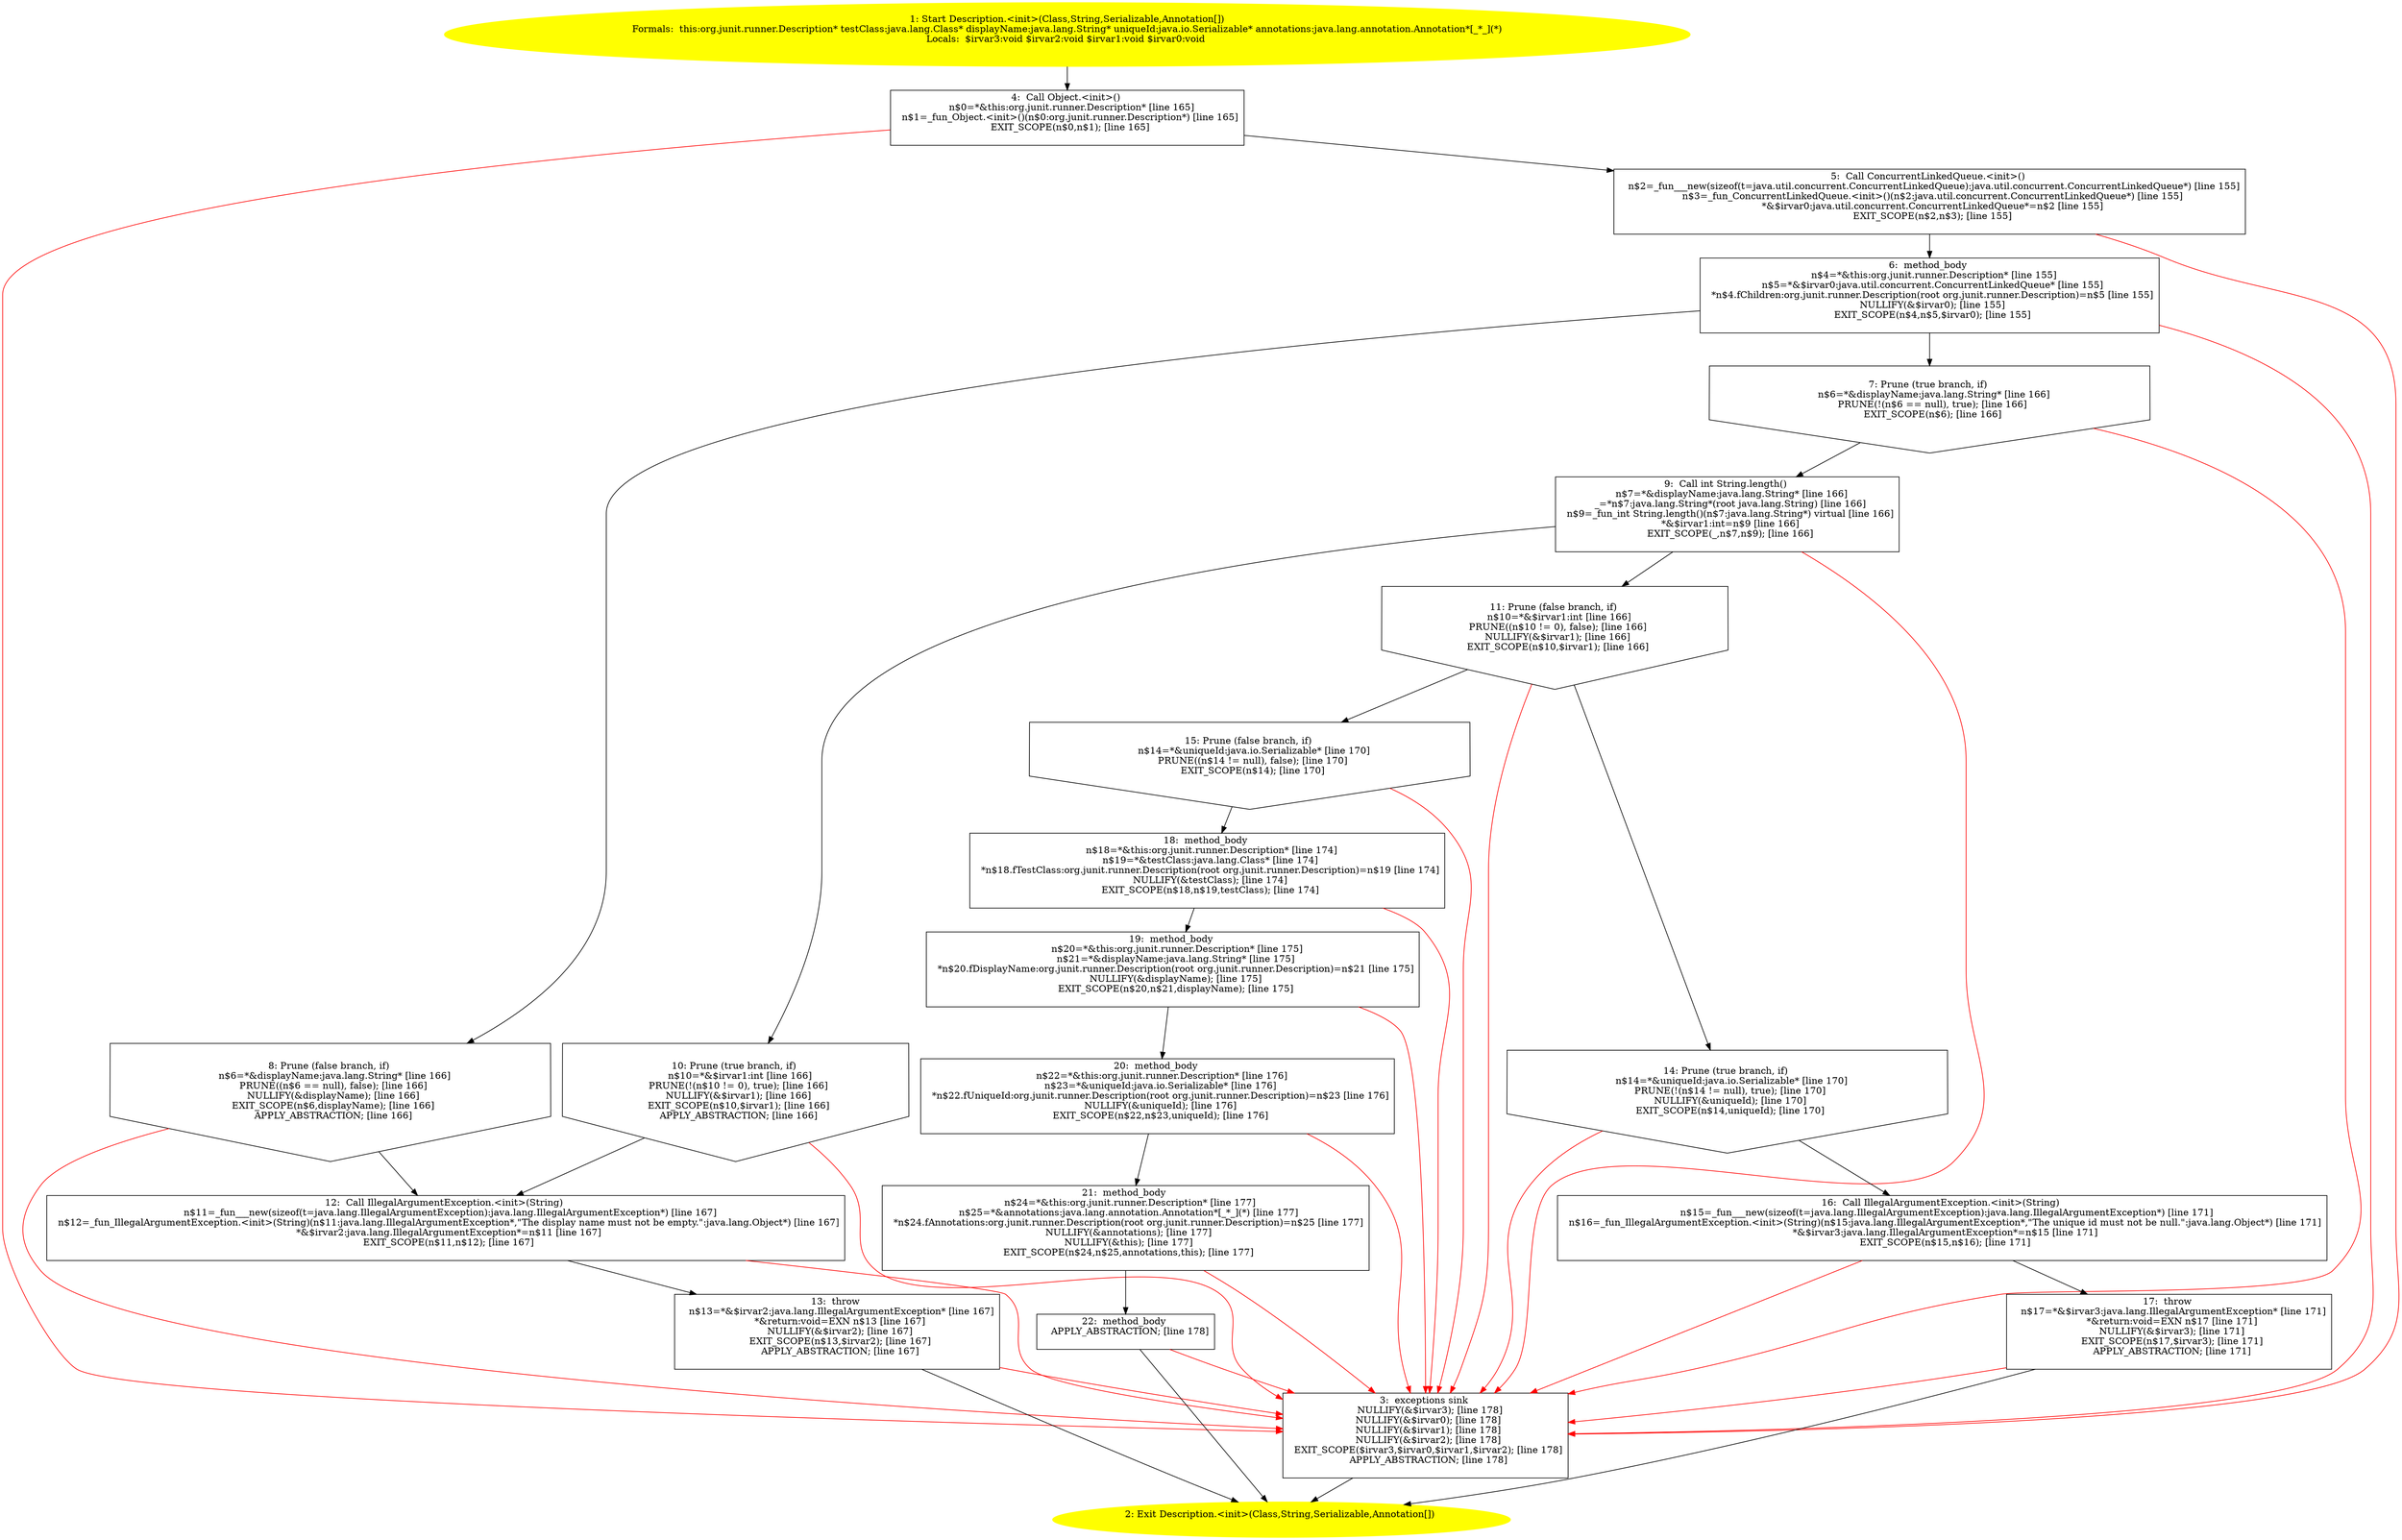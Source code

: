 /* @generated */
digraph cfg {
"org.junit.runner.Description.<init>(java.lang.Class,java.lang.String,java.io.Serializable,java.lang..d02d9815e8834a00cdbc122fe87bc07a_1" [label="1: Start Description.<init>(Class,String,Serializable,Annotation[])\nFormals:  this:org.junit.runner.Description* testClass:java.lang.Class* displayName:java.lang.String* uniqueId:java.io.Serializable* annotations:java.lang.annotation.Annotation*[_*_](*)\nLocals:  $irvar3:void $irvar2:void $irvar1:void $irvar0:void \n  " color=yellow style=filled]
	

	 "org.junit.runner.Description.<init>(java.lang.Class,java.lang.String,java.io.Serializable,java.lang..d02d9815e8834a00cdbc122fe87bc07a_1" -> "org.junit.runner.Description.<init>(java.lang.Class,java.lang.String,java.io.Serializable,java.lang..d02d9815e8834a00cdbc122fe87bc07a_4" ;
"org.junit.runner.Description.<init>(java.lang.Class,java.lang.String,java.io.Serializable,java.lang..d02d9815e8834a00cdbc122fe87bc07a_2" [label="2: Exit Description.<init>(Class,String,Serializable,Annotation[]) \n  " color=yellow style=filled]
	

"org.junit.runner.Description.<init>(java.lang.Class,java.lang.String,java.io.Serializable,java.lang..d02d9815e8834a00cdbc122fe87bc07a_3" [label="3:  exceptions sink \n   NULLIFY(&$irvar3); [line 178]\n  NULLIFY(&$irvar0); [line 178]\n  NULLIFY(&$irvar1); [line 178]\n  NULLIFY(&$irvar2); [line 178]\n  EXIT_SCOPE($irvar3,$irvar0,$irvar1,$irvar2); [line 178]\n  APPLY_ABSTRACTION; [line 178]\n " shape="box"]
	

	 "org.junit.runner.Description.<init>(java.lang.Class,java.lang.String,java.io.Serializable,java.lang..d02d9815e8834a00cdbc122fe87bc07a_3" -> "org.junit.runner.Description.<init>(java.lang.Class,java.lang.String,java.io.Serializable,java.lang..d02d9815e8834a00cdbc122fe87bc07a_2" ;
"org.junit.runner.Description.<init>(java.lang.Class,java.lang.String,java.io.Serializable,java.lang..d02d9815e8834a00cdbc122fe87bc07a_4" [label="4:  Call Object.<init>() \n   n$0=*&this:org.junit.runner.Description* [line 165]\n  n$1=_fun_Object.<init>()(n$0:org.junit.runner.Description*) [line 165]\n  EXIT_SCOPE(n$0,n$1); [line 165]\n " shape="box"]
	

	 "org.junit.runner.Description.<init>(java.lang.Class,java.lang.String,java.io.Serializable,java.lang..d02d9815e8834a00cdbc122fe87bc07a_4" -> "org.junit.runner.Description.<init>(java.lang.Class,java.lang.String,java.io.Serializable,java.lang..d02d9815e8834a00cdbc122fe87bc07a_5" ;
	 "org.junit.runner.Description.<init>(java.lang.Class,java.lang.String,java.io.Serializable,java.lang..d02d9815e8834a00cdbc122fe87bc07a_4" -> "org.junit.runner.Description.<init>(java.lang.Class,java.lang.String,java.io.Serializable,java.lang..d02d9815e8834a00cdbc122fe87bc07a_3" [color="red" ];
"org.junit.runner.Description.<init>(java.lang.Class,java.lang.String,java.io.Serializable,java.lang..d02d9815e8834a00cdbc122fe87bc07a_5" [label="5:  Call ConcurrentLinkedQueue.<init>() \n   n$2=_fun___new(sizeof(t=java.util.concurrent.ConcurrentLinkedQueue):java.util.concurrent.ConcurrentLinkedQueue*) [line 155]\n  n$3=_fun_ConcurrentLinkedQueue.<init>()(n$2:java.util.concurrent.ConcurrentLinkedQueue*) [line 155]\n  *&$irvar0:java.util.concurrent.ConcurrentLinkedQueue*=n$2 [line 155]\n  EXIT_SCOPE(n$2,n$3); [line 155]\n " shape="box"]
	

	 "org.junit.runner.Description.<init>(java.lang.Class,java.lang.String,java.io.Serializable,java.lang..d02d9815e8834a00cdbc122fe87bc07a_5" -> "org.junit.runner.Description.<init>(java.lang.Class,java.lang.String,java.io.Serializable,java.lang..d02d9815e8834a00cdbc122fe87bc07a_6" ;
	 "org.junit.runner.Description.<init>(java.lang.Class,java.lang.String,java.io.Serializable,java.lang..d02d9815e8834a00cdbc122fe87bc07a_5" -> "org.junit.runner.Description.<init>(java.lang.Class,java.lang.String,java.io.Serializable,java.lang..d02d9815e8834a00cdbc122fe87bc07a_3" [color="red" ];
"org.junit.runner.Description.<init>(java.lang.Class,java.lang.String,java.io.Serializable,java.lang..d02d9815e8834a00cdbc122fe87bc07a_6" [label="6:  method_body \n   n$4=*&this:org.junit.runner.Description* [line 155]\n  n$5=*&$irvar0:java.util.concurrent.ConcurrentLinkedQueue* [line 155]\n  *n$4.fChildren:org.junit.runner.Description(root org.junit.runner.Description)=n$5 [line 155]\n  NULLIFY(&$irvar0); [line 155]\n  EXIT_SCOPE(n$4,n$5,$irvar0); [line 155]\n " shape="box"]
	

	 "org.junit.runner.Description.<init>(java.lang.Class,java.lang.String,java.io.Serializable,java.lang..d02d9815e8834a00cdbc122fe87bc07a_6" -> "org.junit.runner.Description.<init>(java.lang.Class,java.lang.String,java.io.Serializable,java.lang..d02d9815e8834a00cdbc122fe87bc07a_7" ;
	 "org.junit.runner.Description.<init>(java.lang.Class,java.lang.String,java.io.Serializable,java.lang..d02d9815e8834a00cdbc122fe87bc07a_6" -> "org.junit.runner.Description.<init>(java.lang.Class,java.lang.String,java.io.Serializable,java.lang..d02d9815e8834a00cdbc122fe87bc07a_8" ;
	 "org.junit.runner.Description.<init>(java.lang.Class,java.lang.String,java.io.Serializable,java.lang..d02d9815e8834a00cdbc122fe87bc07a_6" -> "org.junit.runner.Description.<init>(java.lang.Class,java.lang.String,java.io.Serializable,java.lang..d02d9815e8834a00cdbc122fe87bc07a_3" [color="red" ];
"org.junit.runner.Description.<init>(java.lang.Class,java.lang.String,java.io.Serializable,java.lang..d02d9815e8834a00cdbc122fe87bc07a_7" [label="7: Prune (true branch, if) \n   n$6=*&displayName:java.lang.String* [line 166]\n  PRUNE(!(n$6 == null), true); [line 166]\n  EXIT_SCOPE(n$6); [line 166]\n " shape="invhouse"]
	

	 "org.junit.runner.Description.<init>(java.lang.Class,java.lang.String,java.io.Serializable,java.lang..d02d9815e8834a00cdbc122fe87bc07a_7" -> "org.junit.runner.Description.<init>(java.lang.Class,java.lang.String,java.io.Serializable,java.lang..d02d9815e8834a00cdbc122fe87bc07a_9" ;
	 "org.junit.runner.Description.<init>(java.lang.Class,java.lang.String,java.io.Serializable,java.lang..d02d9815e8834a00cdbc122fe87bc07a_7" -> "org.junit.runner.Description.<init>(java.lang.Class,java.lang.String,java.io.Serializable,java.lang..d02d9815e8834a00cdbc122fe87bc07a_3" [color="red" ];
"org.junit.runner.Description.<init>(java.lang.Class,java.lang.String,java.io.Serializable,java.lang..d02d9815e8834a00cdbc122fe87bc07a_8" [label="8: Prune (false branch, if) \n   n$6=*&displayName:java.lang.String* [line 166]\n  PRUNE((n$6 == null), false); [line 166]\n  NULLIFY(&displayName); [line 166]\n  EXIT_SCOPE(n$6,displayName); [line 166]\n  APPLY_ABSTRACTION; [line 166]\n " shape="invhouse"]
	

	 "org.junit.runner.Description.<init>(java.lang.Class,java.lang.String,java.io.Serializable,java.lang..d02d9815e8834a00cdbc122fe87bc07a_8" -> "org.junit.runner.Description.<init>(java.lang.Class,java.lang.String,java.io.Serializable,java.lang..d02d9815e8834a00cdbc122fe87bc07a_12" ;
	 "org.junit.runner.Description.<init>(java.lang.Class,java.lang.String,java.io.Serializable,java.lang..d02d9815e8834a00cdbc122fe87bc07a_8" -> "org.junit.runner.Description.<init>(java.lang.Class,java.lang.String,java.io.Serializable,java.lang..d02d9815e8834a00cdbc122fe87bc07a_3" [color="red" ];
"org.junit.runner.Description.<init>(java.lang.Class,java.lang.String,java.io.Serializable,java.lang..d02d9815e8834a00cdbc122fe87bc07a_9" [label="9:  Call int String.length() \n   n$7=*&displayName:java.lang.String* [line 166]\n  _=*n$7:java.lang.String*(root java.lang.String) [line 166]\n  n$9=_fun_int String.length()(n$7:java.lang.String*) virtual [line 166]\n  *&$irvar1:int=n$9 [line 166]\n  EXIT_SCOPE(_,n$7,n$9); [line 166]\n " shape="box"]
	

	 "org.junit.runner.Description.<init>(java.lang.Class,java.lang.String,java.io.Serializable,java.lang..d02d9815e8834a00cdbc122fe87bc07a_9" -> "org.junit.runner.Description.<init>(java.lang.Class,java.lang.String,java.io.Serializable,java.lang..d02d9815e8834a00cdbc122fe87bc07a_10" ;
	 "org.junit.runner.Description.<init>(java.lang.Class,java.lang.String,java.io.Serializable,java.lang..d02d9815e8834a00cdbc122fe87bc07a_9" -> "org.junit.runner.Description.<init>(java.lang.Class,java.lang.String,java.io.Serializable,java.lang..d02d9815e8834a00cdbc122fe87bc07a_11" ;
	 "org.junit.runner.Description.<init>(java.lang.Class,java.lang.String,java.io.Serializable,java.lang..d02d9815e8834a00cdbc122fe87bc07a_9" -> "org.junit.runner.Description.<init>(java.lang.Class,java.lang.String,java.io.Serializable,java.lang..d02d9815e8834a00cdbc122fe87bc07a_3" [color="red" ];
"org.junit.runner.Description.<init>(java.lang.Class,java.lang.String,java.io.Serializable,java.lang..d02d9815e8834a00cdbc122fe87bc07a_10" [label="10: Prune (true branch, if) \n   n$10=*&$irvar1:int [line 166]\n  PRUNE(!(n$10 != 0), true); [line 166]\n  NULLIFY(&$irvar1); [line 166]\n  EXIT_SCOPE(n$10,$irvar1); [line 166]\n  APPLY_ABSTRACTION; [line 166]\n " shape="invhouse"]
	

	 "org.junit.runner.Description.<init>(java.lang.Class,java.lang.String,java.io.Serializable,java.lang..d02d9815e8834a00cdbc122fe87bc07a_10" -> "org.junit.runner.Description.<init>(java.lang.Class,java.lang.String,java.io.Serializable,java.lang..d02d9815e8834a00cdbc122fe87bc07a_12" ;
	 "org.junit.runner.Description.<init>(java.lang.Class,java.lang.String,java.io.Serializable,java.lang..d02d9815e8834a00cdbc122fe87bc07a_10" -> "org.junit.runner.Description.<init>(java.lang.Class,java.lang.String,java.io.Serializable,java.lang..d02d9815e8834a00cdbc122fe87bc07a_3" [color="red" ];
"org.junit.runner.Description.<init>(java.lang.Class,java.lang.String,java.io.Serializable,java.lang..d02d9815e8834a00cdbc122fe87bc07a_11" [label="11: Prune (false branch, if) \n   n$10=*&$irvar1:int [line 166]\n  PRUNE((n$10 != 0), false); [line 166]\n  NULLIFY(&$irvar1); [line 166]\n  EXIT_SCOPE(n$10,$irvar1); [line 166]\n " shape="invhouse"]
	

	 "org.junit.runner.Description.<init>(java.lang.Class,java.lang.String,java.io.Serializable,java.lang..d02d9815e8834a00cdbc122fe87bc07a_11" -> "org.junit.runner.Description.<init>(java.lang.Class,java.lang.String,java.io.Serializable,java.lang..d02d9815e8834a00cdbc122fe87bc07a_14" ;
	 "org.junit.runner.Description.<init>(java.lang.Class,java.lang.String,java.io.Serializable,java.lang..d02d9815e8834a00cdbc122fe87bc07a_11" -> "org.junit.runner.Description.<init>(java.lang.Class,java.lang.String,java.io.Serializable,java.lang..d02d9815e8834a00cdbc122fe87bc07a_15" ;
	 "org.junit.runner.Description.<init>(java.lang.Class,java.lang.String,java.io.Serializable,java.lang..d02d9815e8834a00cdbc122fe87bc07a_11" -> "org.junit.runner.Description.<init>(java.lang.Class,java.lang.String,java.io.Serializable,java.lang..d02d9815e8834a00cdbc122fe87bc07a_3" [color="red" ];
"org.junit.runner.Description.<init>(java.lang.Class,java.lang.String,java.io.Serializable,java.lang..d02d9815e8834a00cdbc122fe87bc07a_12" [label="12:  Call IllegalArgumentException.<init>(String) \n   n$11=_fun___new(sizeof(t=java.lang.IllegalArgumentException):java.lang.IllegalArgumentException*) [line 167]\n  n$12=_fun_IllegalArgumentException.<init>(String)(n$11:java.lang.IllegalArgumentException*,\"The display name must not be empty.\":java.lang.Object*) [line 167]\n  *&$irvar2:java.lang.IllegalArgumentException*=n$11 [line 167]\n  EXIT_SCOPE(n$11,n$12); [line 167]\n " shape="box"]
	

	 "org.junit.runner.Description.<init>(java.lang.Class,java.lang.String,java.io.Serializable,java.lang..d02d9815e8834a00cdbc122fe87bc07a_12" -> "org.junit.runner.Description.<init>(java.lang.Class,java.lang.String,java.io.Serializable,java.lang..d02d9815e8834a00cdbc122fe87bc07a_13" ;
	 "org.junit.runner.Description.<init>(java.lang.Class,java.lang.String,java.io.Serializable,java.lang..d02d9815e8834a00cdbc122fe87bc07a_12" -> "org.junit.runner.Description.<init>(java.lang.Class,java.lang.String,java.io.Serializable,java.lang..d02d9815e8834a00cdbc122fe87bc07a_3" [color="red" ];
"org.junit.runner.Description.<init>(java.lang.Class,java.lang.String,java.io.Serializable,java.lang..d02d9815e8834a00cdbc122fe87bc07a_13" [label="13:  throw \n   n$13=*&$irvar2:java.lang.IllegalArgumentException* [line 167]\n  *&return:void=EXN n$13 [line 167]\n  NULLIFY(&$irvar2); [line 167]\n  EXIT_SCOPE(n$13,$irvar2); [line 167]\n  APPLY_ABSTRACTION; [line 167]\n " shape="box"]
	

	 "org.junit.runner.Description.<init>(java.lang.Class,java.lang.String,java.io.Serializable,java.lang..d02d9815e8834a00cdbc122fe87bc07a_13" -> "org.junit.runner.Description.<init>(java.lang.Class,java.lang.String,java.io.Serializable,java.lang..d02d9815e8834a00cdbc122fe87bc07a_2" ;
	 "org.junit.runner.Description.<init>(java.lang.Class,java.lang.String,java.io.Serializable,java.lang..d02d9815e8834a00cdbc122fe87bc07a_13" -> "org.junit.runner.Description.<init>(java.lang.Class,java.lang.String,java.io.Serializable,java.lang..d02d9815e8834a00cdbc122fe87bc07a_3" [color="red" ];
"org.junit.runner.Description.<init>(java.lang.Class,java.lang.String,java.io.Serializable,java.lang..d02d9815e8834a00cdbc122fe87bc07a_14" [label="14: Prune (true branch, if) \n   n$14=*&uniqueId:java.io.Serializable* [line 170]\n  PRUNE(!(n$14 != null), true); [line 170]\n  NULLIFY(&uniqueId); [line 170]\n  EXIT_SCOPE(n$14,uniqueId); [line 170]\n " shape="invhouse"]
	

	 "org.junit.runner.Description.<init>(java.lang.Class,java.lang.String,java.io.Serializable,java.lang..d02d9815e8834a00cdbc122fe87bc07a_14" -> "org.junit.runner.Description.<init>(java.lang.Class,java.lang.String,java.io.Serializable,java.lang..d02d9815e8834a00cdbc122fe87bc07a_16" ;
	 "org.junit.runner.Description.<init>(java.lang.Class,java.lang.String,java.io.Serializable,java.lang..d02d9815e8834a00cdbc122fe87bc07a_14" -> "org.junit.runner.Description.<init>(java.lang.Class,java.lang.String,java.io.Serializable,java.lang..d02d9815e8834a00cdbc122fe87bc07a_3" [color="red" ];
"org.junit.runner.Description.<init>(java.lang.Class,java.lang.String,java.io.Serializable,java.lang..d02d9815e8834a00cdbc122fe87bc07a_15" [label="15: Prune (false branch, if) \n   n$14=*&uniqueId:java.io.Serializable* [line 170]\n  PRUNE((n$14 != null), false); [line 170]\n  EXIT_SCOPE(n$14); [line 170]\n " shape="invhouse"]
	

	 "org.junit.runner.Description.<init>(java.lang.Class,java.lang.String,java.io.Serializable,java.lang..d02d9815e8834a00cdbc122fe87bc07a_15" -> "org.junit.runner.Description.<init>(java.lang.Class,java.lang.String,java.io.Serializable,java.lang..d02d9815e8834a00cdbc122fe87bc07a_18" ;
	 "org.junit.runner.Description.<init>(java.lang.Class,java.lang.String,java.io.Serializable,java.lang..d02d9815e8834a00cdbc122fe87bc07a_15" -> "org.junit.runner.Description.<init>(java.lang.Class,java.lang.String,java.io.Serializable,java.lang..d02d9815e8834a00cdbc122fe87bc07a_3" [color="red" ];
"org.junit.runner.Description.<init>(java.lang.Class,java.lang.String,java.io.Serializable,java.lang..d02d9815e8834a00cdbc122fe87bc07a_16" [label="16:  Call IllegalArgumentException.<init>(String) \n   n$15=_fun___new(sizeof(t=java.lang.IllegalArgumentException):java.lang.IllegalArgumentException*) [line 171]\n  n$16=_fun_IllegalArgumentException.<init>(String)(n$15:java.lang.IllegalArgumentException*,\"The unique id must not be null.\":java.lang.Object*) [line 171]\n  *&$irvar3:java.lang.IllegalArgumentException*=n$15 [line 171]\n  EXIT_SCOPE(n$15,n$16); [line 171]\n " shape="box"]
	

	 "org.junit.runner.Description.<init>(java.lang.Class,java.lang.String,java.io.Serializable,java.lang..d02d9815e8834a00cdbc122fe87bc07a_16" -> "org.junit.runner.Description.<init>(java.lang.Class,java.lang.String,java.io.Serializable,java.lang..d02d9815e8834a00cdbc122fe87bc07a_17" ;
	 "org.junit.runner.Description.<init>(java.lang.Class,java.lang.String,java.io.Serializable,java.lang..d02d9815e8834a00cdbc122fe87bc07a_16" -> "org.junit.runner.Description.<init>(java.lang.Class,java.lang.String,java.io.Serializable,java.lang..d02d9815e8834a00cdbc122fe87bc07a_3" [color="red" ];
"org.junit.runner.Description.<init>(java.lang.Class,java.lang.String,java.io.Serializable,java.lang..d02d9815e8834a00cdbc122fe87bc07a_17" [label="17:  throw \n   n$17=*&$irvar3:java.lang.IllegalArgumentException* [line 171]\n  *&return:void=EXN n$17 [line 171]\n  NULLIFY(&$irvar3); [line 171]\n  EXIT_SCOPE(n$17,$irvar3); [line 171]\n  APPLY_ABSTRACTION; [line 171]\n " shape="box"]
	

	 "org.junit.runner.Description.<init>(java.lang.Class,java.lang.String,java.io.Serializable,java.lang..d02d9815e8834a00cdbc122fe87bc07a_17" -> "org.junit.runner.Description.<init>(java.lang.Class,java.lang.String,java.io.Serializable,java.lang..d02d9815e8834a00cdbc122fe87bc07a_2" ;
	 "org.junit.runner.Description.<init>(java.lang.Class,java.lang.String,java.io.Serializable,java.lang..d02d9815e8834a00cdbc122fe87bc07a_17" -> "org.junit.runner.Description.<init>(java.lang.Class,java.lang.String,java.io.Serializable,java.lang..d02d9815e8834a00cdbc122fe87bc07a_3" [color="red" ];
"org.junit.runner.Description.<init>(java.lang.Class,java.lang.String,java.io.Serializable,java.lang..d02d9815e8834a00cdbc122fe87bc07a_18" [label="18:  method_body \n   n$18=*&this:org.junit.runner.Description* [line 174]\n  n$19=*&testClass:java.lang.Class* [line 174]\n  *n$18.fTestClass:org.junit.runner.Description(root org.junit.runner.Description)=n$19 [line 174]\n  NULLIFY(&testClass); [line 174]\n  EXIT_SCOPE(n$18,n$19,testClass); [line 174]\n " shape="box"]
	

	 "org.junit.runner.Description.<init>(java.lang.Class,java.lang.String,java.io.Serializable,java.lang..d02d9815e8834a00cdbc122fe87bc07a_18" -> "org.junit.runner.Description.<init>(java.lang.Class,java.lang.String,java.io.Serializable,java.lang..d02d9815e8834a00cdbc122fe87bc07a_19" ;
	 "org.junit.runner.Description.<init>(java.lang.Class,java.lang.String,java.io.Serializable,java.lang..d02d9815e8834a00cdbc122fe87bc07a_18" -> "org.junit.runner.Description.<init>(java.lang.Class,java.lang.String,java.io.Serializable,java.lang..d02d9815e8834a00cdbc122fe87bc07a_3" [color="red" ];
"org.junit.runner.Description.<init>(java.lang.Class,java.lang.String,java.io.Serializable,java.lang..d02d9815e8834a00cdbc122fe87bc07a_19" [label="19:  method_body \n   n$20=*&this:org.junit.runner.Description* [line 175]\n  n$21=*&displayName:java.lang.String* [line 175]\n  *n$20.fDisplayName:org.junit.runner.Description(root org.junit.runner.Description)=n$21 [line 175]\n  NULLIFY(&displayName); [line 175]\n  EXIT_SCOPE(n$20,n$21,displayName); [line 175]\n " shape="box"]
	

	 "org.junit.runner.Description.<init>(java.lang.Class,java.lang.String,java.io.Serializable,java.lang..d02d9815e8834a00cdbc122fe87bc07a_19" -> "org.junit.runner.Description.<init>(java.lang.Class,java.lang.String,java.io.Serializable,java.lang..d02d9815e8834a00cdbc122fe87bc07a_20" ;
	 "org.junit.runner.Description.<init>(java.lang.Class,java.lang.String,java.io.Serializable,java.lang..d02d9815e8834a00cdbc122fe87bc07a_19" -> "org.junit.runner.Description.<init>(java.lang.Class,java.lang.String,java.io.Serializable,java.lang..d02d9815e8834a00cdbc122fe87bc07a_3" [color="red" ];
"org.junit.runner.Description.<init>(java.lang.Class,java.lang.String,java.io.Serializable,java.lang..d02d9815e8834a00cdbc122fe87bc07a_20" [label="20:  method_body \n   n$22=*&this:org.junit.runner.Description* [line 176]\n  n$23=*&uniqueId:java.io.Serializable* [line 176]\n  *n$22.fUniqueId:org.junit.runner.Description(root org.junit.runner.Description)=n$23 [line 176]\n  NULLIFY(&uniqueId); [line 176]\n  EXIT_SCOPE(n$22,n$23,uniqueId); [line 176]\n " shape="box"]
	

	 "org.junit.runner.Description.<init>(java.lang.Class,java.lang.String,java.io.Serializable,java.lang..d02d9815e8834a00cdbc122fe87bc07a_20" -> "org.junit.runner.Description.<init>(java.lang.Class,java.lang.String,java.io.Serializable,java.lang..d02d9815e8834a00cdbc122fe87bc07a_21" ;
	 "org.junit.runner.Description.<init>(java.lang.Class,java.lang.String,java.io.Serializable,java.lang..d02d9815e8834a00cdbc122fe87bc07a_20" -> "org.junit.runner.Description.<init>(java.lang.Class,java.lang.String,java.io.Serializable,java.lang..d02d9815e8834a00cdbc122fe87bc07a_3" [color="red" ];
"org.junit.runner.Description.<init>(java.lang.Class,java.lang.String,java.io.Serializable,java.lang..d02d9815e8834a00cdbc122fe87bc07a_21" [label="21:  method_body \n   n$24=*&this:org.junit.runner.Description* [line 177]\n  n$25=*&annotations:java.lang.annotation.Annotation*[_*_](*) [line 177]\n  *n$24.fAnnotations:org.junit.runner.Description(root org.junit.runner.Description)=n$25 [line 177]\n  NULLIFY(&annotations); [line 177]\n  NULLIFY(&this); [line 177]\n  EXIT_SCOPE(n$24,n$25,annotations,this); [line 177]\n " shape="box"]
	

	 "org.junit.runner.Description.<init>(java.lang.Class,java.lang.String,java.io.Serializable,java.lang..d02d9815e8834a00cdbc122fe87bc07a_21" -> "org.junit.runner.Description.<init>(java.lang.Class,java.lang.String,java.io.Serializable,java.lang..d02d9815e8834a00cdbc122fe87bc07a_22" ;
	 "org.junit.runner.Description.<init>(java.lang.Class,java.lang.String,java.io.Serializable,java.lang..d02d9815e8834a00cdbc122fe87bc07a_21" -> "org.junit.runner.Description.<init>(java.lang.Class,java.lang.String,java.io.Serializable,java.lang..d02d9815e8834a00cdbc122fe87bc07a_3" [color="red" ];
"org.junit.runner.Description.<init>(java.lang.Class,java.lang.String,java.io.Serializable,java.lang..d02d9815e8834a00cdbc122fe87bc07a_22" [label="22:  method_body \n   APPLY_ABSTRACTION; [line 178]\n " shape="box"]
	

	 "org.junit.runner.Description.<init>(java.lang.Class,java.lang.String,java.io.Serializable,java.lang..d02d9815e8834a00cdbc122fe87bc07a_22" -> "org.junit.runner.Description.<init>(java.lang.Class,java.lang.String,java.io.Serializable,java.lang..d02d9815e8834a00cdbc122fe87bc07a_2" ;
	 "org.junit.runner.Description.<init>(java.lang.Class,java.lang.String,java.io.Serializable,java.lang..d02d9815e8834a00cdbc122fe87bc07a_22" -> "org.junit.runner.Description.<init>(java.lang.Class,java.lang.String,java.io.Serializable,java.lang..d02d9815e8834a00cdbc122fe87bc07a_3" [color="red" ];
}
